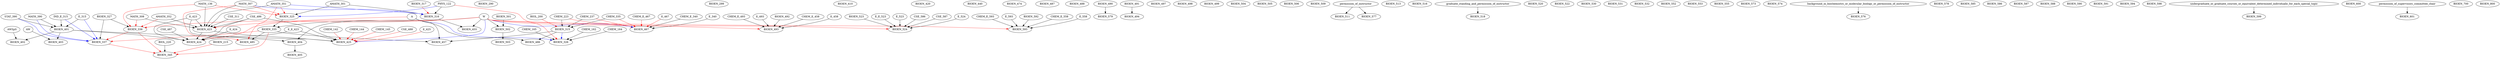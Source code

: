 digraph G {
    BIOEN_215;
    BIOEN_290;
    BIOEN_299;
    edge [color=black];
    CHEM_223 -> BIOEN_315;
    CHEM_237 -> BIOEN_315;
    CHEM_335 -> BIOEN_315;
    edge [color=red];
    BIOL_200 -> BIOEN_315;
    edge [color=black];
    AMATH_301 -> BIOEN_316;
    PHYS_122 -> BIOEN_316;
    edge [color=red];
    BIOEN_317 -> BIOEN_316;
    edge [color=blue];
    MATH_307 -> BIOEN_316;
    AMATH_351 -> BIOEN_316;
    BIOEN_317;
    edge [color=black];
    AMATH_301 -> BIOEN_325;
    edge [color=red];
    MATH_136 -> BIOEN_325;
    MATH_307 -> BIOEN_325;
    AMATH_351 -> BIOEN_325;
    edge [color=blue];
    PHYS_122 -> BIOEN_325;
    edge [color=black];
    CHEM_162 -> BIOEN_326;
    CHEM_164 -> BIOEN_326;
    CHEM_165 -> BIOEN_326;
    edge [color=red];
    PHYS_122 -> BIOEN_326;
    edge [color=blue];
    BIOEN_315 -> BIOEN_326;
    A -> BIOEN_326;
    BIOEN_327;
    edge [color=black];
    BIOEN_325 -> BIOEN_335;
    W -> BIOEN_335;
    edge [color=black];
    BIOEN_327 -> BIOEN_336;
    edge [color=red];
    MATH_136 -> BIOEN_336;
    MATH_308 -> BIOEN_336;
    AMATH_352 -> BIOEN_336;
    W -> BIOEN_336;
    edge [color=black];
    BIOEN_327 -> BIOEN_337;
    edge [color=red];
    BIOEN_335 -> BIOEN_337;
    BIOEN_336 -> BIOEN_337;
    edge [color=blue];
    MATH_390 -> BIOEN_337;
    STAT_390 -> BIOEN_337;
    IND_E_315 -> BIOEN_337;
    E_315 -> BIOEN_337;
    edge [color=black];
    BIOL_220 -> BIOEN_345;
    edge [color=red];
    BIOEN_215 -> BIOEN_345;
    BIOEN_335 -> BIOEN_345;
    BIOEN_336 -> BIOEN_345;
    BIOEN_337 -> BIOEN_345;
    edge [color=black];
    MATH_390 -> BIOEN_401;
    STAT_390 -> BIOEN_401;
    IND_E_315 -> BIOEN_401;
    E_315 -> BIOEN_401;
    edge [color=black];
    BIOEN_401 -> BIOEN_402;
    AWSpS -> BIOEN_402;
    edge [color=black];
    BIOEN_401 -> BIOEN_403;
    AW -> BIOEN_403;
    edge [color=black];
    BIOEN_401 -> BIOEN_404;
    W -> BIOEN_404;
    edge [color=black];
    BIOEN_404 -> BIOEN_405;
    BIOEN_410;
    BIOEN_420;
    edge [color=black];
    MATH_136 -> BIOEN_423;
    MATH_307 -> BIOEN_423;
    AMATH_351 -> BIOEN_423;
    CSE_311 -> BIOEN_423;
    MATH_308 -> BIOEN_423;
    AMATH_352 -> BIOEN_423;
    CSE_486 -> BIOEN_423;
    E_423 -> BIOEN_423;
    edge [color=red];
    A -> BIOEN_423;
    edge [color=black];
    BIOEN_401 -> BIOEN_424;
    BIOEN_423 -> BIOEN_424;
    E_E_423 -> BIOEN_424;
    E_423 -> BIOEN_424;
    CSE_486 -> BIOEN_424;
    CSE_487 -> BIOEN_424;
    E_424 -> BIOEN_424;
    edge [color=red];
    W -> BIOEN_424;
    edge [color=black];
    BIOEN_423 -> BIOEN_425;
    E_E_423 -> BIOEN_425;
    E_423 -> BIOEN_425;
    CSE_486 -> BIOEN_425;
    edge [color=red];
    CHEM_142 -> BIOEN_425;
    CHEM_144 -> BIOEN_425;
    CHEM_145 -> BIOEN_425;
    CSE_488 -> BIOEN_425;
    E_425 -> BIOEN_425;
    edge [color=blue];
    W -> BIOEN_425;
    BIOEN_440;
    edge [color=black];
    BIOEN_316 -> BIOEN_455;
    W -> BIOEN_455;
    edge [color=black];
    BIOEN_315 -> BIOEN_457;
    BIOEN_335 -> BIOEN_457;
    A -> BIOEN_457;
    edge [color=black];
    CHEM_E_340 -> BIOEN_467;
    E_340 -> BIOEN_467;
    edge [color=red];
    CHEM_223 -> BIOEN_467;
    CHEM_237 -> BIOEN_467;
    CHEM_335 -> BIOEN_467;
    CHEM_E_467 -> BIOEN_467;
    E_467 -> BIOEN_467;
    edge [color=blue];
    W -> BIOEN_467;
    BIOEN_474;
    edge [color=black];
    BIOEN_335 -> BIOEN_485;
    edge [color=red];
    AMATH_351 -> BIOEN_485;
    MATH_307 -> BIOEN_485;
    edge [color=black];
    BIOEN_315 -> BIOEN_486;
    A -> BIOEN_486;
    BIOEN_487;
    BIOEN_488;
    BIOEN_490;
    BIOEN_491;
    BIOEN_492;
    edge [color=black];
    CHEM_E_458 -> BIOEN_493;
    E_458 -> BIOEN_493;
    BIOEN_492 -> BIOEN_493;
    CHEM_E_493 -> BIOEN_493;
    E_493 -> BIOEN_493;
    edge [color=red];
    W -> BIOEN_493;
    edge [color=black];
    BIOEN_491 -> BIOEN_494;
    BIOEN_497;
    BIOEN_498;
    BIOEN_499;
    BIOEN_501;
    edge [color=black];
    BIOEN_501 -> BIOEN_502;
    W -> BIOEN_502;
    edge [color=black];
    BIOEN_502 -> BIOEN_503;
    BIOEN_504;
    BIOEN_505;
    BIOEN_506;
    BIOEN_509;
    edge [color=black];
    permission_of_instructor -> BIOEN_511;
    BIOEN_513;
    BIOEN_516;
    edge [color=black];
    graduate_standing_and_permission_of_instructor -> BIOEN_518;
    BIOEN_520;
    BIOEN_522;
    BIOEN_523;
    edge [color=black];
    BIOEN_523 -> BIOEN_524;
    E_E_523 -> BIOEN_524;
    E_523 -> BIOEN_524;
    CSE_586 -> BIOEN_524;
    CSE_587 -> BIOEN_524;
    E_524 -> BIOEN_524;
    edge [color=red];
    W -> BIOEN_524;
    BIOEN_530;
    BIOEN_531;
    BIOEN_532;
    BIOEN_552;
    BIOEN_553;
    BIOEN_555;
    BIOEN_573;
    BIOEN_574;
    edge [color=black];
    background_in_biochemistry_or_molecular_biology_or_permission_of_instructor -> BIOEN_576;
    edge [color=black];
    permission_of_instructor -> BIOEN_577;
    BIOEN_578;
    edge [color=black];
    BIOEN_490 -> BIOEN_579;
    BIOEN_585;
    BIOEN_586;
    BIOEN_587;
    BIOEN_588;
    BIOEN_590;
    BIOEN_591;
    BIOEN_592;
    edge [color=black];
    CHEM_E_558 -> BIOEN_593;
    E_558 -> BIOEN_593;
    BIOEN_592 -> BIOEN_593;
    CHEM_E_593 -> BIOEN_593;
    E_593 -> BIOEN_593;
    edge [color=red];
    W -> BIOEN_593;
    BIOEN_594;
    BIOEN_598;
    edge [color=black];
    undergraduate_or_graduate_courses_or_equivalent_determined_individually_for_each_special_topic -> BIOEN_599;
    BIOEN_600;
    edge [color=black];
    permission_of_supervisory_committee_chair -> BIOEN_601;
    BIOEN_700;
    BIOEN_800;
}
